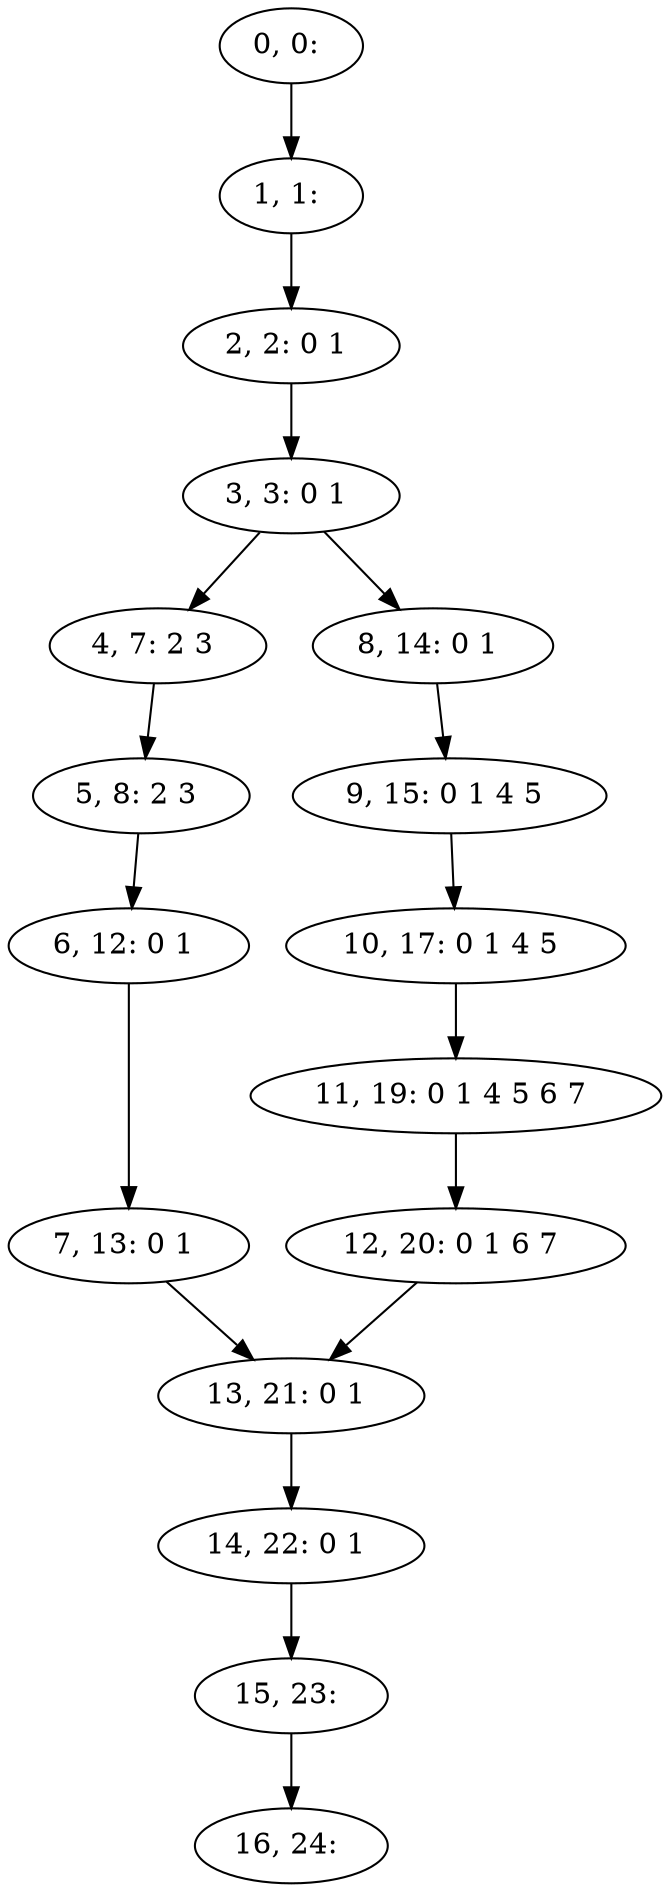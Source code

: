 digraph G {
0[label="0, 0: "];
1[label="1, 1: "];
2[label="2, 2: 0 1 "];
3[label="3, 3: 0 1 "];
4[label="4, 7: 2 3 "];
5[label="5, 8: 2 3 "];
6[label="6, 12: 0 1 "];
7[label="7, 13: 0 1 "];
8[label="8, 14: 0 1 "];
9[label="9, 15: 0 1 4 5 "];
10[label="10, 17: 0 1 4 5 "];
11[label="11, 19: 0 1 4 5 6 7 "];
12[label="12, 20: 0 1 6 7 "];
13[label="13, 21: 0 1 "];
14[label="14, 22: 0 1 "];
15[label="15, 23: "];
16[label="16, 24: "];
0->1 ;
1->2 ;
2->3 ;
3->4 ;
3->8 ;
4->5 ;
5->6 ;
6->7 ;
7->13 ;
8->9 ;
9->10 ;
10->11 ;
11->12 ;
12->13 ;
13->14 ;
14->15 ;
15->16 ;
}
